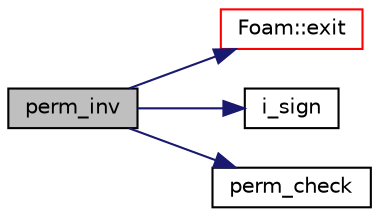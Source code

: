 digraph "perm_inv"
{
  bgcolor="transparent";
  edge [fontname="Helvetica",fontsize="10",labelfontname="Helvetica",labelfontsize="10"];
  node [fontname="Helvetica",fontsize="10",shape=record];
  rankdir="LR";
  Node1 [label="perm_inv",height=0.2,width=0.4,color="black", fillcolor="grey75", style="filled", fontcolor="black"];
  Node1 -> Node2 [color="midnightblue",fontsize="10",style="solid",fontname="Helvetica"];
  Node2 [label="Foam::exit",height=0.2,width=0.4,color="red",URL="$a10909.html#a06ca7250d8e89caf05243ec094843642"];
  Node1 -> Node3 [color="midnightblue",fontsize="10",style="solid",fontname="Helvetica"];
  Node3 [label="i_sign",height=0.2,width=0.4,color="black",URL="$a07818.html#a8f1d4a01d99dd868d86e350e9011adf8"];
  Node1 -> Node4 [color="midnightblue",fontsize="10",style="solid",fontname="Helvetica"];
  Node4 [label="perm_check",height=0.2,width=0.4,color="black",URL="$a07818.html#a66b12a82da3e47bbcbe509d7d0f9d84c"];
}
